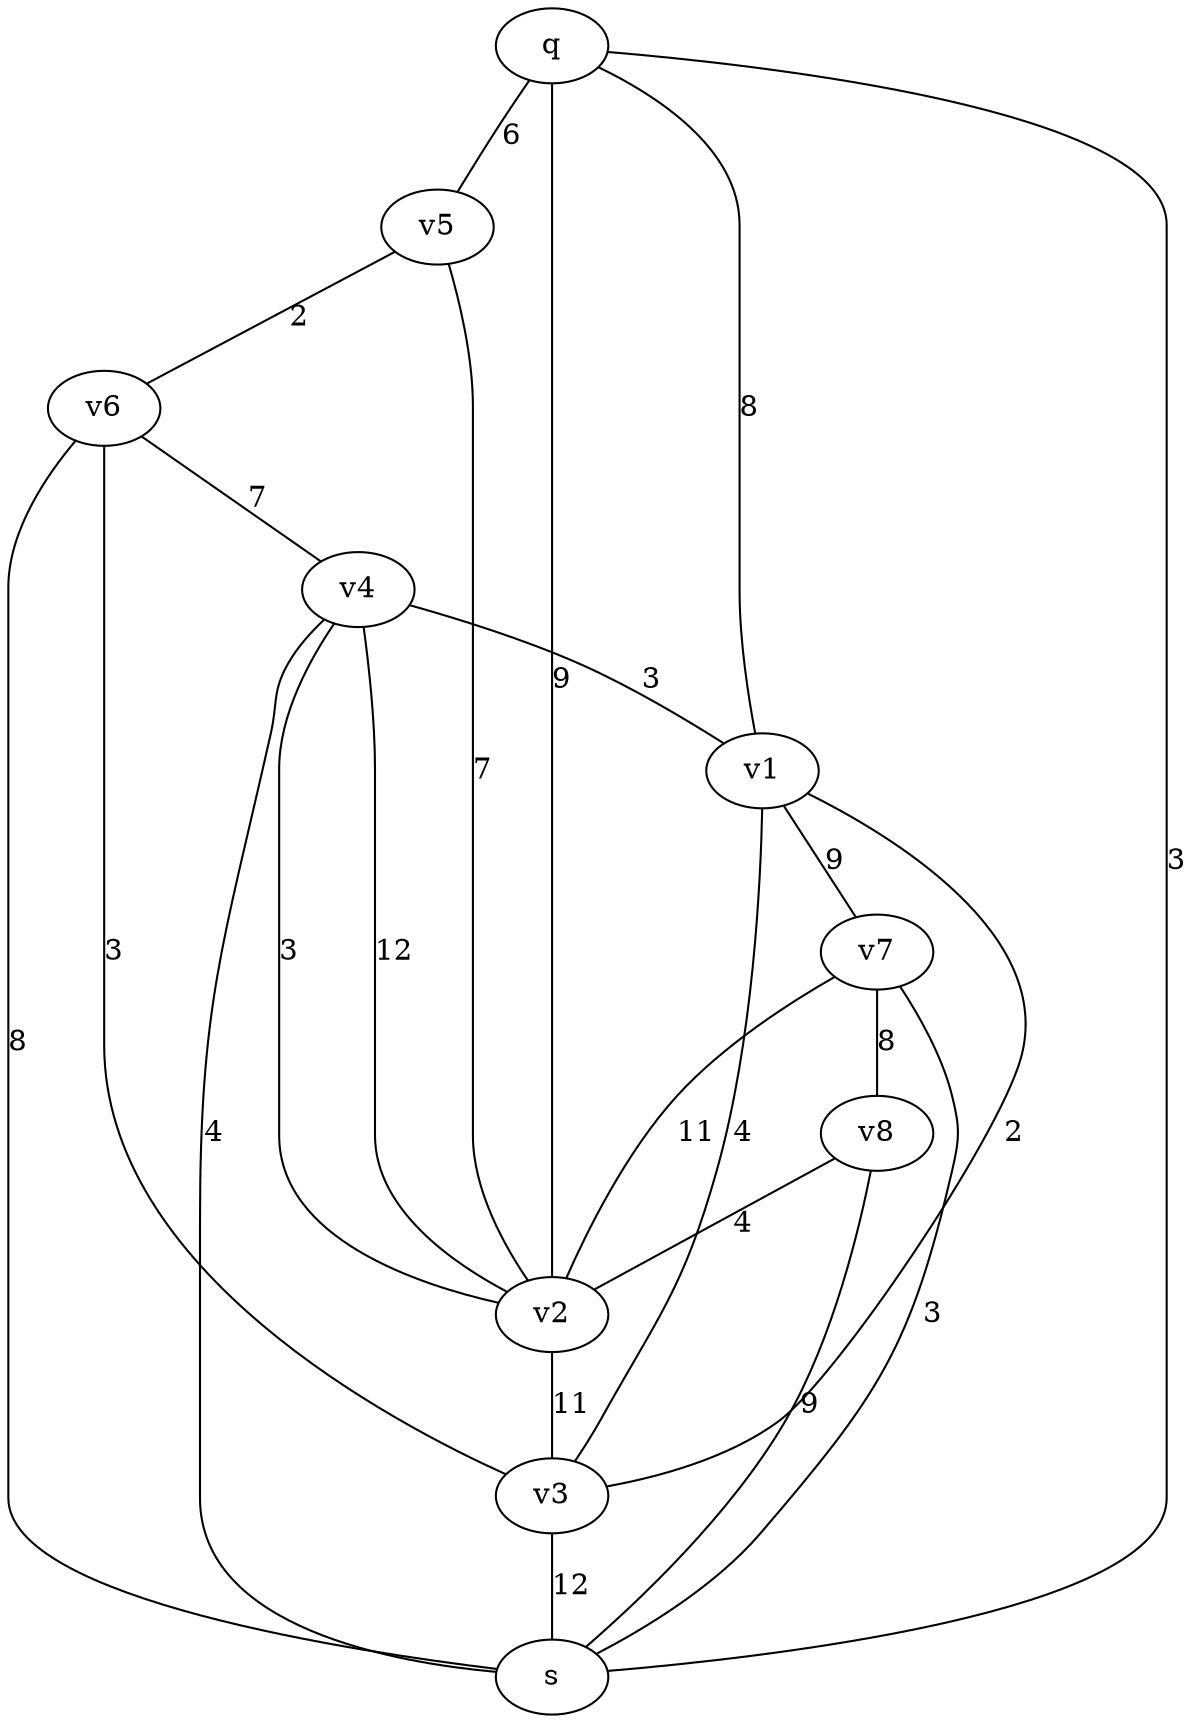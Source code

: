graph {
v4--s[label=4, weight=4];
v3--v1[label=2, weight=2];
v5--v6[label=2, weight=2];
q--s[label=3, weight=3];
v4--v1[label=3, weight=3];
v2--v4[label=3, weight=3];
v6--v3[label=3, weight=3];
v7--s[label=3, weight=3];
v1--v3[label=4, weight=4];
v8--v2[label=4, weight=4];
q--v5[label=6, weight=6];
v6--v4[label=7, weight=7];
v5--v2[label=7, weight=7];
q--v1[label=8, weight=8];
v6--s[label=8, weight=8];
v7--v8[label=8, weight=8];
q--v2[label=9, weight=9];
v8--s[label=9, weight=9];
v1--v7[label=9, weight=9];
v2--v3[label=11, weight=11];
v7--v2[label=11, weight=11];
v3--s[label=12, weight=12];
v4--v2[label=12, weight=12];
}